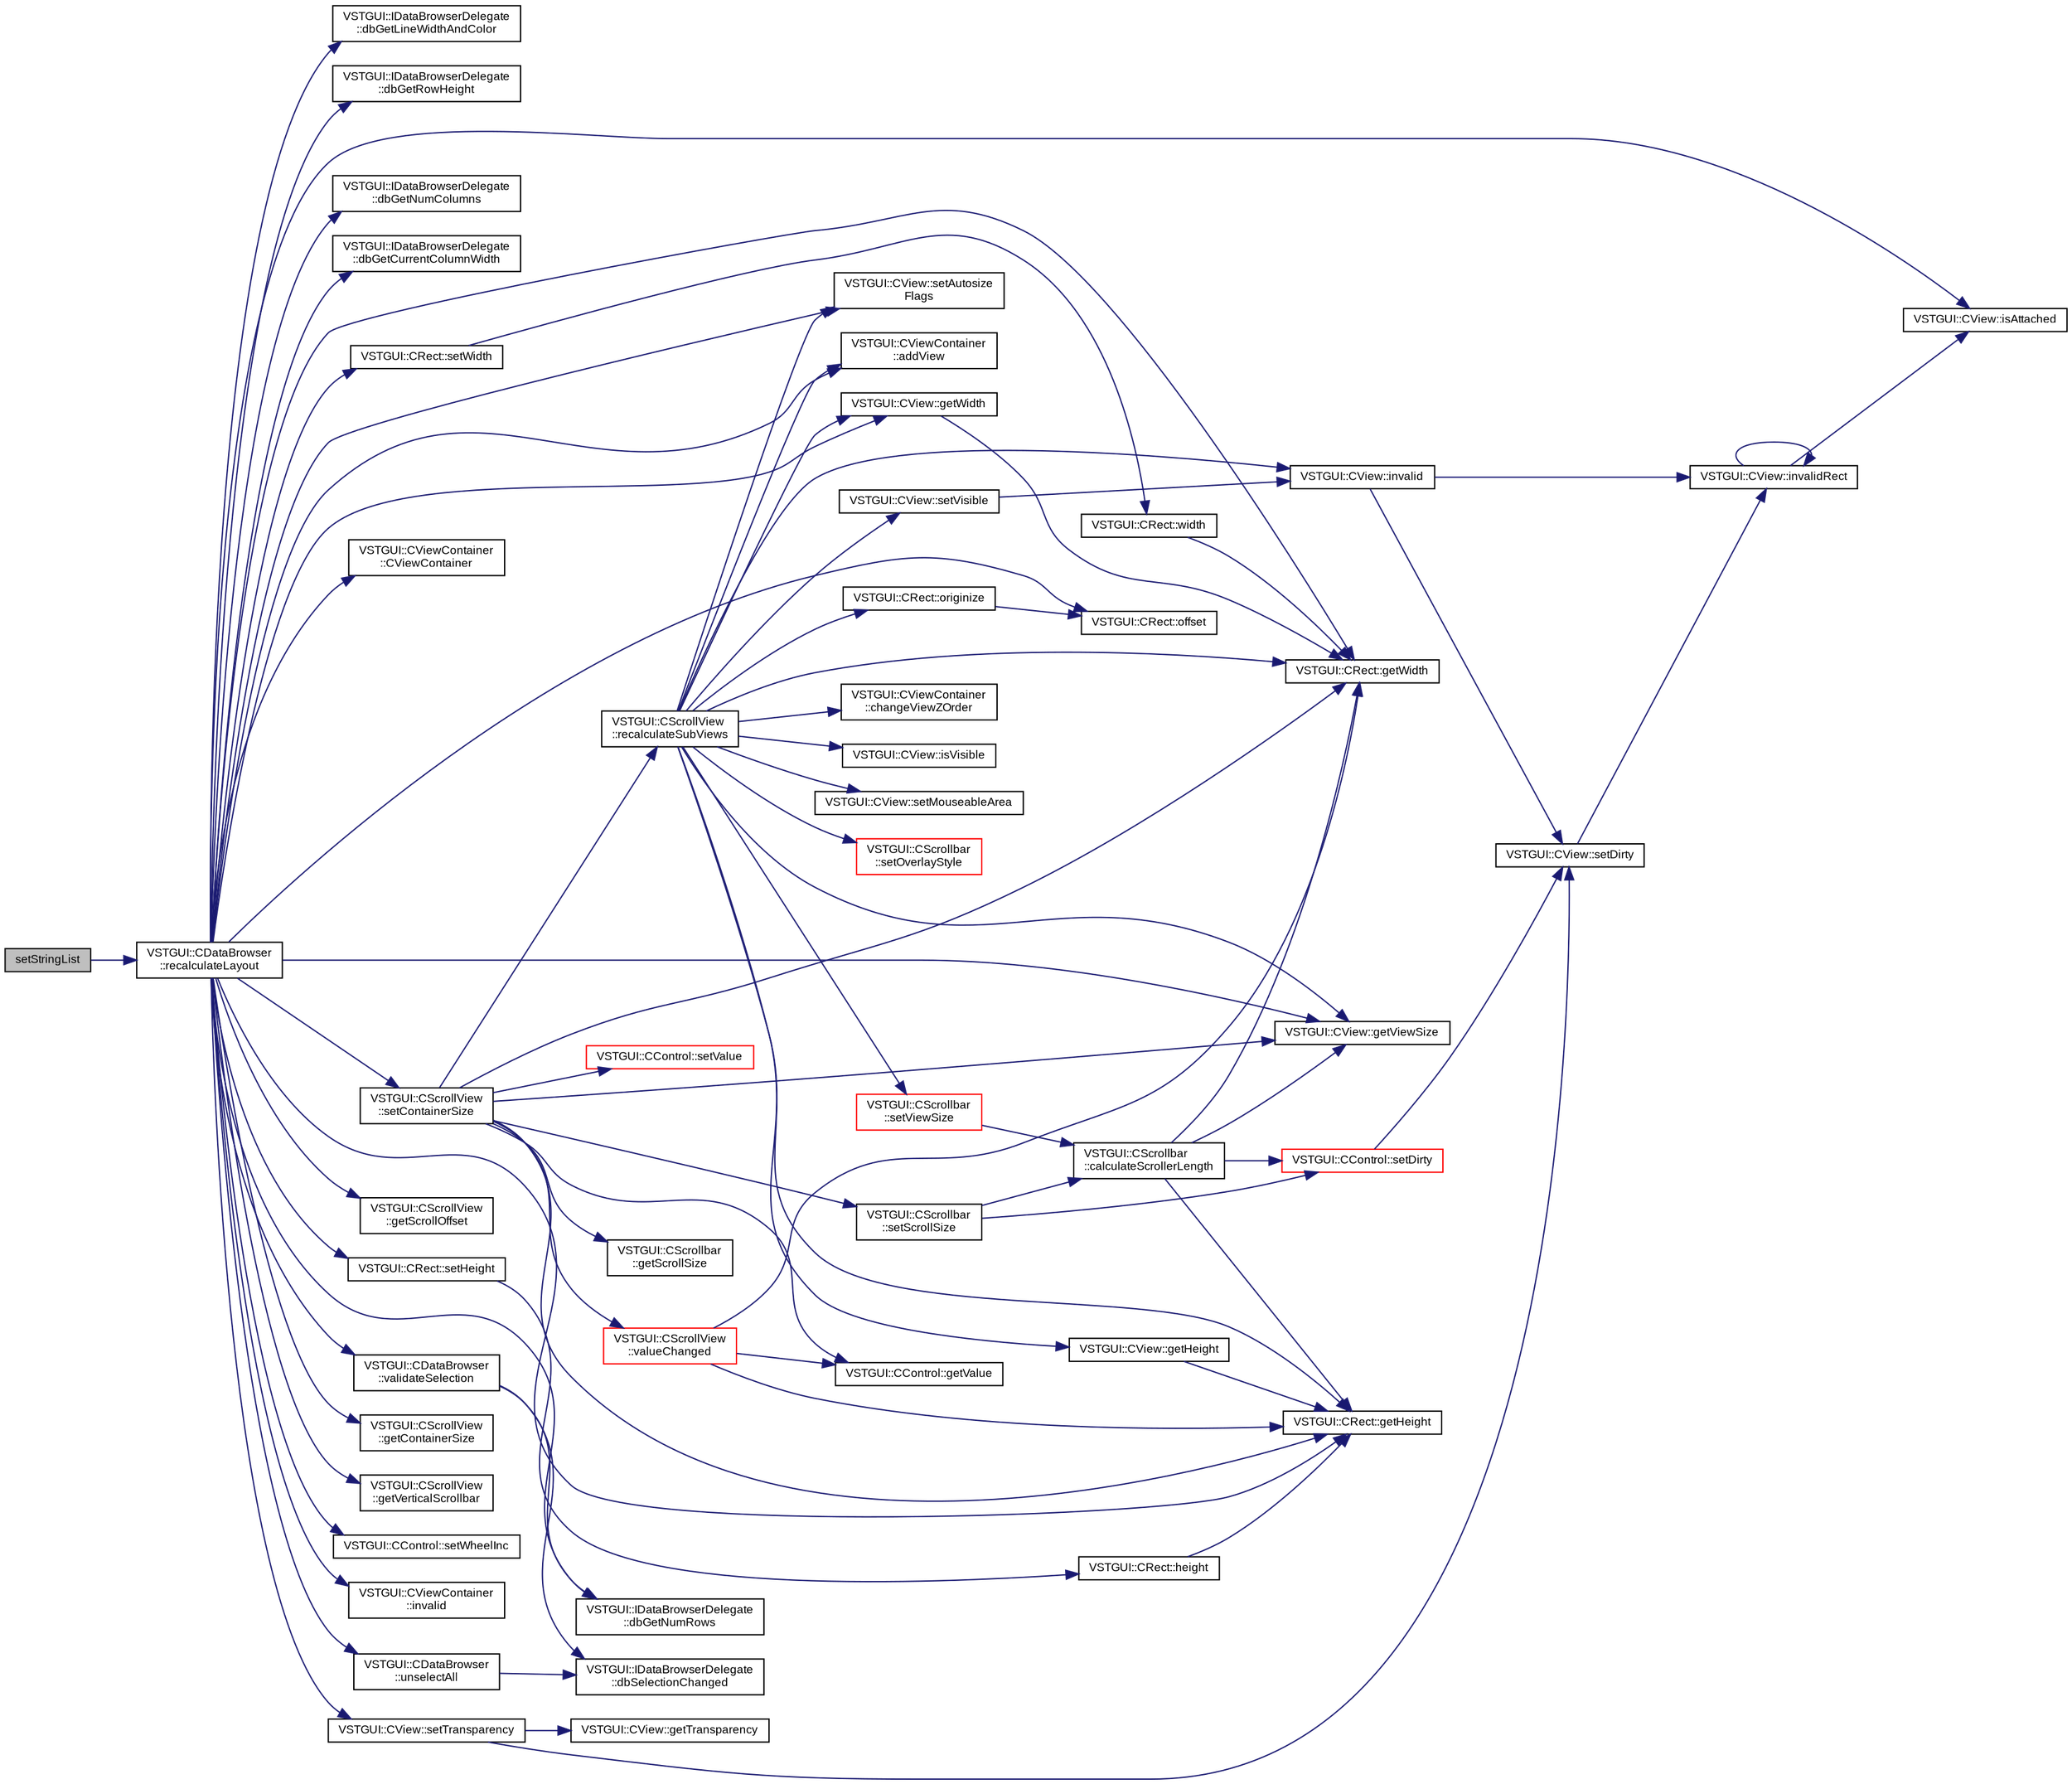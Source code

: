 digraph "setStringList"
{
  bgcolor="transparent";
  edge [fontname="Arial",fontsize="9",labelfontname="Arial",labelfontsize="9"];
  node [fontname="Arial",fontsize="9",shape=record];
  rankdir="LR";
  Node1 [label="setStringList",height=0.2,width=0.4,color="black", fillcolor="grey75", style="filled" fontcolor="black"];
  Node1 -> Node2 [color="midnightblue",fontsize="9",style="solid",fontname="Arial"];
  Node2 [label="VSTGUI::CDataBrowser\l::recalculateLayout",height=0.2,width=0.4,color="black",URL="$class_v_s_t_g_u_i_1_1_c_data_browser.html#adf67dfd47fb9d3c6051cd43cc8542cba",tooltip="trigger recalculation, call if numRows or numColumns changed "];
  Node2 -> Node3 [color="midnightblue",fontsize="9",style="solid",fontname="Arial"];
  Node3 [label="VSTGUI::IDataBrowserDelegate\l::dbGetLineWidthAndColor",height=0.2,width=0.4,color="black",URL="$class_v_s_t_g_u_i_1_1_i_data_browser_delegate.html#a7b36a55bd733ed49b370c6d6e2057111",tooltip="return the line width and color "];
  Node2 -> Node4 [color="midnightblue",fontsize="9",style="solid",fontname="Arial"];
  Node4 [label="VSTGUI::IDataBrowserDelegate\l::dbGetRowHeight",height=0.2,width=0.4,color="black",URL="$class_v_s_t_g_u_i_1_1_i_data_browser_delegate.html#a302018b7876e6b43d7dc7602e78e3574",tooltip="return height of one row "];
  Node2 -> Node5 [color="midnightblue",fontsize="9",style="solid",fontname="Arial"];
  Node5 [label="VSTGUI::IDataBrowserDelegate\l::dbGetNumRows",height=0.2,width=0.4,color="black",URL="$class_v_s_t_g_u_i_1_1_i_data_browser_delegate.html#a7a995c1bb7ecebecbd53378b7d32130e",tooltip="return number of rows for CDataBrowser browser "];
  Node2 -> Node6 [color="midnightblue",fontsize="9",style="solid",fontname="Arial"];
  Node6 [label="VSTGUI::IDataBrowserDelegate\l::dbGetNumColumns",height=0.2,width=0.4,color="black",URL="$class_v_s_t_g_u_i_1_1_i_data_browser_delegate.html#adb1298007dc75c87ce369fe46687afa7",tooltip="return number of columns for CDataBrowser browser "];
  Node2 -> Node7 [color="midnightblue",fontsize="9",style="solid",fontname="Arial"];
  Node7 [label="VSTGUI::IDataBrowserDelegate\l::dbGetCurrentColumnWidth",height=0.2,width=0.4,color="black",URL="$class_v_s_t_g_u_i_1_1_i_data_browser_delegate.html#a1b8544e2a333509ebea48e20452e0ec0",tooltip="return current width of index column "];
  Node2 -> Node8 [color="midnightblue",fontsize="9",style="solid",fontname="Arial"];
  Node8 [label="VSTGUI::CRect::offset",height=0.2,width=0.4,color="black",URL="$struct_v_s_t_g_u_i_1_1_c_rect.html#a3b15bdeea464922589dfe91b21d991ce"];
  Node2 -> Node9 [color="midnightblue",fontsize="9",style="solid",fontname="Arial"];
  Node9 [label="VSTGUI::CRect::getWidth",height=0.2,width=0.4,color="black",URL="$struct_v_s_t_g_u_i_1_1_c_rect.html#a8b4fe88292b8e95807a9b07a26cd1cb1"];
  Node2 -> Node10 [color="midnightblue",fontsize="9",style="solid",fontname="Arial"];
  Node10 [label="VSTGUI::CView::getWidth",height=0.2,width=0.4,color="black",URL="$class_v_s_t_g_u_i_1_1_c_view.html#a8b4fe88292b8e95807a9b07a26cd1cb1",tooltip="get the width of the view "];
  Node10 -> Node9 [color="midnightblue",fontsize="9",style="solid",fontname="Arial"];
  Node2 -> Node11 [color="midnightblue",fontsize="9",style="solid",fontname="Arial"];
  Node11 [label="VSTGUI::CRect::setWidth",height=0.2,width=0.4,color="black",URL="$struct_v_s_t_g_u_i_1_1_c_rect.html#a7e69f8e49a406917215c3260790d4698"];
  Node11 -> Node12 [color="midnightblue",fontsize="9",style="solid",fontname="Arial"];
  Node12 [label="VSTGUI::CRect::width",height=0.2,width=0.4,color="black",URL="$struct_v_s_t_g_u_i_1_1_c_rect.html#aac17e64c594f7da1f088efeb1e53f114"];
  Node12 -> Node9 [color="midnightblue",fontsize="9",style="solid",fontname="Arial"];
  Node2 -> Node13 [color="midnightblue",fontsize="9",style="solid",fontname="Arial"];
  Node13 [label="VSTGUI::CView::getViewSize",height=0.2,width=0.4,color="black",URL="$class_v_s_t_g_u_i_1_1_c_view.html#a7b14fb07c53ccfa07dc91900f4fe01f1",tooltip="read only access to view size "];
  Node2 -> Node14 [color="midnightblue",fontsize="9",style="solid",fontname="Arial"];
  Node14 [label="VSTGUI::CViewContainer\l::CViewContainer",height=0.2,width=0.4,color="black",URL="$class_v_s_t_g_u_i_1_1_c_view_container.html#a6a955866d26fe7b3f6a64178a2ae73ce"];
  Node2 -> Node15 [color="midnightblue",fontsize="9",style="solid",fontname="Arial"];
  Node15 [label="VSTGUI::CView::setAutosize\lFlags",height=0.2,width=0.4,color="black",URL="$class_v_s_t_g_u_i_1_1_c_view.html#a8b132bc89c5168ff1601ac77aad7afbb",tooltip="set autosize flags "];
  Node2 -> Node16 [color="midnightblue",fontsize="9",style="solid",fontname="Arial"];
  Node16 [label="VSTGUI::CView::setTransparency",height=0.2,width=0.4,color="black",URL="$class_v_s_t_g_u_i_1_1_c_view.html#aa5d991b079a9b01c1fbd08f47a730a00",tooltip="set views transparent state "];
  Node16 -> Node17 [color="midnightblue",fontsize="9",style="solid",fontname="Arial"];
  Node17 [label="VSTGUI::CView::getTransparency",height=0.2,width=0.4,color="black",URL="$class_v_s_t_g_u_i_1_1_c_view.html#a98aa4626fd326017c96073613d0911c0",tooltip="get views transparent state "];
  Node16 -> Node18 [color="midnightblue",fontsize="9",style="solid",fontname="Arial"];
  Node18 [label="VSTGUI::CView::setDirty",height=0.2,width=0.4,color="black",URL="$class_v_s_t_g_u_i_1_1_c_view.html#a0f19a61606a7f547b62102310063ea76",tooltip="set the view to dirty so that it is redrawn in the next idle. Thread Safe ! "];
  Node18 -> Node19 [color="midnightblue",fontsize="9",style="solid",fontname="Arial"];
  Node19 [label="VSTGUI::CView::invalidRect",height=0.2,width=0.4,color="black",URL="$class_v_s_t_g_u_i_1_1_c_view.html#ad414ba3d5e64f9fdc11309e05266ffcf",tooltip="mark rect as invalid "];
  Node19 -> Node20 [color="midnightblue",fontsize="9",style="solid",fontname="Arial"];
  Node20 [label="VSTGUI::CView::isAttached",height=0.2,width=0.4,color="black",URL="$class_v_s_t_g_u_i_1_1_c_view.html#a1b7f04ee36bdaecd09a2625370dc90d8",tooltip="is view attached to a parentView "];
  Node19 -> Node19 [color="midnightblue",fontsize="9",style="solid",fontname="Arial"];
  Node2 -> Node21 [color="midnightblue",fontsize="9",style="solid",fontname="Arial"];
  Node21 [label="VSTGUI::CViewContainer\l::addView",height=0.2,width=0.4,color="black",URL="$class_v_s_t_g_u_i_1_1_c_view_container.html#aa3f0bcc0a5ac5c2a62405f6899dda689",tooltip="add a child view "];
  Node2 -> Node22 [color="midnightblue",fontsize="9",style="solid",fontname="Arial"];
  Node22 [label="VSTGUI::CScrollView\l::getScrollOffset",height=0.2,width=0.4,color="black",URL="$class_v_s_t_g_u_i_1_1_c_scroll_view.html#acdcc99a2b97cc5c26db37b5ff218dc1b",tooltip="get scroll offset "];
  Node2 -> Node23 [color="midnightblue",fontsize="9",style="solid",fontname="Arial"];
  Node23 [label="VSTGUI::CScrollView\l::setContainerSize",height=0.2,width=0.4,color="black",URL="$class_v_s_t_g_u_i_1_1_c_scroll_view.html#a76a87a4f5faa6bd93a3503c31225d654",tooltip="set the virtual size of this container "];
  Node23 -> Node24 [color="midnightblue",fontsize="9",style="solid",fontname="Arial"];
  Node24 [label="VSTGUI::CScrollView\l::recalculateSubViews",height=0.2,width=0.4,color="black",URL="$class_v_s_t_g_u_i_1_1_c_scroll_view.html#a0c6d1dd9bc1cbe653d7eacaf4362e06e"];
  Node24 -> Node13 [color="midnightblue",fontsize="9",style="solid",fontname="Arial"];
  Node24 -> Node10 [color="midnightblue",fontsize="9",style="solid",fontname="Arial"];
  Node24 -> Node25 [color="midnightblue",fontsize="9",style="solid",fontname="Arial"];
  Node25 [label="VSTGUI::CView::getHeight",height=0.2,width=0.4,color="black",URL="$class_v_s_t_g_u_i_1_1_c_view.html#a1f4be3a475a8fb7d8defa4621c01558d",tooltip="get the height of the view "];
  Node25 -> Node26 [color="midnightblue",fontsize="9",style="solid",fontname="Arial"];
  Node26 [label="VSTGUI::CRect::getHeight",height=0.2,width=0.4,color="black",URL="$struct_v_s_t_g_u_i_1_1_c_rect.html#a1f4be3a475a8fb7d8defa4621c01558d"];
  Node24 -> Node26 [color="midnightblue",fontsize="9",style="solid",fontname="Arial"];
  Node24 -> Node9 [color="midnightblue",fontsize="9",style="solid",fontname="Arial"];
  Node24 -> Node27 [color="midnightblue",fontsize="9",style="solid",fontname="Arial"];
  Node27 [label="VSTGUI::CRect::originize",height=0.2,width=0.4,color="black",URL="$struct_v_s_t_g_u_i_1_1_c_rect.html#abc39ea75c12e9e3d19ff0d5a99bcc432"];
  Node27 -> Node8 [color="midnightblue",fontsize="9",style="solid",fontname="Arial"];
  Node24 -> Node28 [color="midnightblue",fontsize="9",style="solid",fontname="Arial"];
  Node28 [label="VSTGUI::CView::isVisible",height=0.2,width=0.4,color="black",URL="$class_v_s_t_g_u_i_1_1_c_view.html#a08422ee75ab02691943c1ca87e2bc563",tooltip="get visibility state "];
  Node24 -> Node29 [color="midnightblue",fontsize="9",style="solid",fontname="Arial"];
  Node29 [label="VSTGUI::CView::invalid",height=0.2,width=0.4,color="black",URL="$class_v_s_t_g_u_i_1_1_c_view.html#a51647a4891b4a9cbaf8595171c5ad3fc",tooltip="mark whole view as invalid "];
  Node29 -> Node18 [color="midnightblue",fontsize="9",style="solid",fontname="Arial"];
  Node29 -> Node19 [color="midnightblue",fontsize="9",style="solid",fontname="Arial"];
  Node24 -> Node30 [color="midnightblue",fontsize="9",style="solid",fontname="Arial"];
  Node30 [label="VSTGUI::CScrollbar\l::setViewSize",height=0.2,width=0.4,color="red",URL="$class_v_s_t_g_u_i_1_1_c_scrollbar.html#a943751763fe1c3e3a6a6da8e0f6c4daf",tooltip="set views size "];
  Node30 -> Node31 [color="midnightblue",fontsize="9",style="solid",fontname="Arial"];
  Node31 [label="VSTGUI::CScrollbar\l::calculateScrollerLength",height=0.2,width=0.4,color="black",URL="$class_v_s_t_g_u_i_1_1_c_scrollbar.html#acc72c9f8d30e67d0c13c7a16a2aff207"];
  Node31 -> Node9 [color="midnightblue",fontsize="9",style="solid",fontname="Arial"];
  Node31 -> Node13 [color="midnightblue",fontsize="9",style="solid",fontname="Arial"];
  Node31 -> Node26 [color="midnightblue",fontsize="9",style="solid",fontname="Arial"];
  Node31 -> Node32 [color="midnightblue",fontsize="9",style="solid",fontname="Arial"];
  Node32 [label="VSTGUI::CControl::setDirty",height=0.2,width=0.4,color="red",URL="$class_v_s_t_g_u_i_1_1_c_control.html#a0f19a61606a7f547b62102310063ea76",tooltip="set the view to dirty so that it is redrawn in the next idle. Thread Safe ! "];
  Node32 -> Node18 [color="midnightblue",fontsize="9",style="solid",fontname="Arial"];
  Node24 -> Node33 [color="midnightblue",fontsize="9",style="solid",fontname="Arial"];
  Node33 [label="VSTGUI::CView::setMouseableArea",height=0.2,width=0.4,color="black",URL="$class_v_s_t_g_u_i_1_1_c_view.html#aaf7594f7b73a027e5895469cbce92103",tooltip="set the area in which the view reacts to the mouse "];
  Node24 -> Node34 [color="midnightblue",fontsize="9",style="solid",fontname="Arial"];
  Node34 [label="VSTGUI::CView::setVisible",height=0.2,width=0.4,color="black",URL="$class_v_s_t_g_u_i_1_1_c_view.html#ae7b11de49c83518bc4e91feb6c2e9b9f",tooltip="set visibility state "];
  Node34 -> Node29 [color="midnightblue",fontsize="9",style="solid",fontname="Arial"];
  Node24 -> Node15 [color="midnightblue",fontsize="9",style="solid",fontname="Arial"];
  Node24 -> Node21 [color="midnightblue",fontsize="9",style="solid",fontname="Arial"];
  Node24 -> Node35 [color="midnightblue",fontsize="9",style="solid",fontname="Arial"];
  Node35 [label="VSTGUI::CScrollbar\l::setOverlayStyle",height=0.2,width=0.4,color="red",URL="$class_v_s_t_g_u_i_1_1_c_scrollbar.html#ab3bf743a97ae2693a2d4856d9ffe419c"];
  Node24 -> Node36 [color="midnightblue",fontsize="9",style="solid",fontname="Arial"];
  Node36 [label="VSTGUI::CViewContainer\l::changeViewZOrder",height=0.2,width=0.4,color="black",URL="$class_v_s_t_g_u_i_1_1_c_view_container.html#a060498c49d418ecdbad7c6382d673754",tooltip="change view z order position "];
  Node23 -> Node37 [color="midnightblue",fontsize="9",style="solid",fontname="Arial"];
  Node37 [label="VSTGUI::CScrollbar\l::getScrollSize",height=0.2,width=0.4,color="black",URL="$class_v_s_t_g_u_i_1_1_c_scrollbar.html#a326ba350de9fffcbc3d9d8f47fe5cedd"];
  Node23 -> Node38 [color="midnightblue",fontsize="9",style="solid",fontname="Arial"];
  Node38 [label="VSTGUI::CControl::getValue",height=0.2,width=0.4,color="black",URL="$class_v_s_t_g_u_i_1_1_c_control.html#a0cecc937d7e222b7e3d8fac5294aa38f"];
  Node23 -> Node39 [color="midnightblue",fontsize="9",style="solid",fontname="Arial"];
  Node39 [label="VSTGUI::CScrollbar\l::setScrollSize",height=0.2,width=0.4,color="black",URL="$class_v_s_t_g_u_i_1_1_c_scrollbar.html#a0c7d0965f74fbf027d40ed0e787e2f40"];
  Node39 -> Node31 [color="midnightblue",fontsize="9",style="solid",fontname="Arial"];
  Node39 -> Node32 [color="midnightblue",fontsize="9",style="solid",fontname="Arial"];
  Node23 -> Node26 [color="midnightblue",fontsize="9",style="solid",fontname="Arial"];
  Node23 -> Node13 [color="midnightblue",fontsize="9",style="solid",fontname="Arial"];
  Node23 -> Node40 [color="midnightblue",fontsize="9",style="solid",fontname="Arial"];
  Node40 [label="VSTGUI::CControl::setValue",height=0.2,width=0.4,color="red",URL="$class_v_s_t_g_u_i_1_1_c_control.html#a06bf62da9ba043bcf1b4c26bb2bf357b"];
  Node23 -> Node41 [color="midnightblue",fontsize="9",style="solid",fontname="Arial"];
  Node41 [label="VSTGUI::CScrollView\l::valueChanged",height=0.2,width=0.4,color="red",URL="$class_v_s_t_g_u_i_1_1_c_scroll_view.html#a9e11979012090b0ff41c3f59aef6023d"];
  Node41 -> Node38 [color="midnightblue",fontsize="9",style="solid",fontname="Arial"];
  Node41 -> Node9 [color="midnightblue",fontsize="9",style="solid",fontname="Arial"];
  Node41 -> Node26 [color="midnightblue",fontsize="9",style="solid",fontname="Arial"];
  Node23 -> Node9 [color="midnightblue",fontsize="9",style="solid",fontname="Arial"];
  Node2 -> Node26 [color="midnightblue",fontsize="9",style="solid",fontname="Arial"];
  Node2 -> Node42 [color="midnightblue",fontsize="9",style="solid",fontname="Arial"];
  Node42 [label="VSTGUI::CRect::setHeight",height=0.2,width=0.4,color="black",URL="$struct_v_s_t_g_u_i_1_1_c_rect.html#a5067e7f1239cf80b5488792ecf3ac098"];
  Node42 -> Node43 [color="midnightblue",fontsize="9",style="solid",fontname="Arial"];
  Node43 [label="VSTGUI::CRect::height",height=0.2,width=0.4,color="black",URL="$struct_v_s_t_g_u_i_1_1_c_rect.html#a5ca7ffa8316b6835e331dfd01534ed32"];
  Node43 -> Node26 [color="midnightblue",fontsize="9",style="solid",fontname="Arial"];
  Node2 -> Node44 [color="midnightblue",fontsize="9",style="solid",fontname="Arial"];
  Node44 [label="VSTGUI::CScrollView\l::getContainerSize",height=0.2,width=0.4,color="black",URL="$class_v_s_t_g_u_i_1_1_c_scroll_view.html#a23b37f872e6b2973342f3d7e451a6503"];
  Node2 -> Node45 [color="midnightblue",fontsize="9",style="solid",fontname="Arial"];
  Node45 [label="VSTGUI::CScrollView\l::getVerticalScrollbar",height=0.2,width=0.4,color="black",URL="$class_v_s_t_g_u_i_1_1_c_scroll_view.html#a8e1563df2e452f0d9e9e0c8950a6922e",tooltip="get the vertical scrollbar "];
  Node2 -> Node46 [color="midnightblue",fontsize="9",style="solid",fontname="Arial"];
  Node46 [label="VSTGUI::CControl::setWheelInc",height=0.2,width=0.4,color="black",URL="$class_v_s_t_g_u_i_1_1_c_control.html#a044bb304fd78b153c046079e8ce5669e"];
  Node2 -> Node20 [color="midnightblue",fontsize="9",style="solid",fontname="Arial"];
  Node2 -> Node47 [color="midnightblue",fontsize="9",style="solid",fontname="Arial"];
  Node47 [label="VSTGUI::CViewContainer\l::invalid",height=0.2,width=0.4,color="black",URL="$class_v_s_t_g_u_i_1_1_c_view_container.html#a51647a4891b4a9cbaf8595171c5ad3fc",tooltip="mark whole view as invalid "];
  Node2 -> Node48 [color="midnightblue",fontsize="9",style="solid",fontname="Arial"];
  Node48 [label="VSTGUI::CDataBrowser\l::validateSelection",height=0.2,width=0.4,color="black",URL="$class_v_s_t_g_u_i_1_1_c_data_browser.html#a95a2ffde3fd65da2332565015cdab941"];
  Node48 -> Node5 [color="midnightblue",fontsize="9",style="solid",fontname="Arial"];
  Node48 -> Node49 [color="midnightblue",fontsize="9",style="solid",fontname="Arial"];
  Node49 [label="VSTGUI::IDataBrowserDelegate\l::dbSelectionChanged",height=0.2,width=0.4,color="black",URL="$class_v_s_t_g_u_i_1_1_i_data_browser_delegate.html#a0b8554afada5a0eab8d74eefb8935436"];
  Node2 -> Node50 [color="midnightblue",fontsize="9",style="solid",fontname="Arial"];
  Node50 [label="VSTGUI::CDataBrowser\l::unselectAll",height=0.2,width=0.4,color="black",URL="$class_v_s_t_g_u_i_1_1_c_data_browser.html#ad204f9856847ba3780165acbe388a155",tooltip="empty selection "];
  Node50 -> Node49 [color="midnightblue",fontsize="9",style="solid",fontname="Arial"];
}
